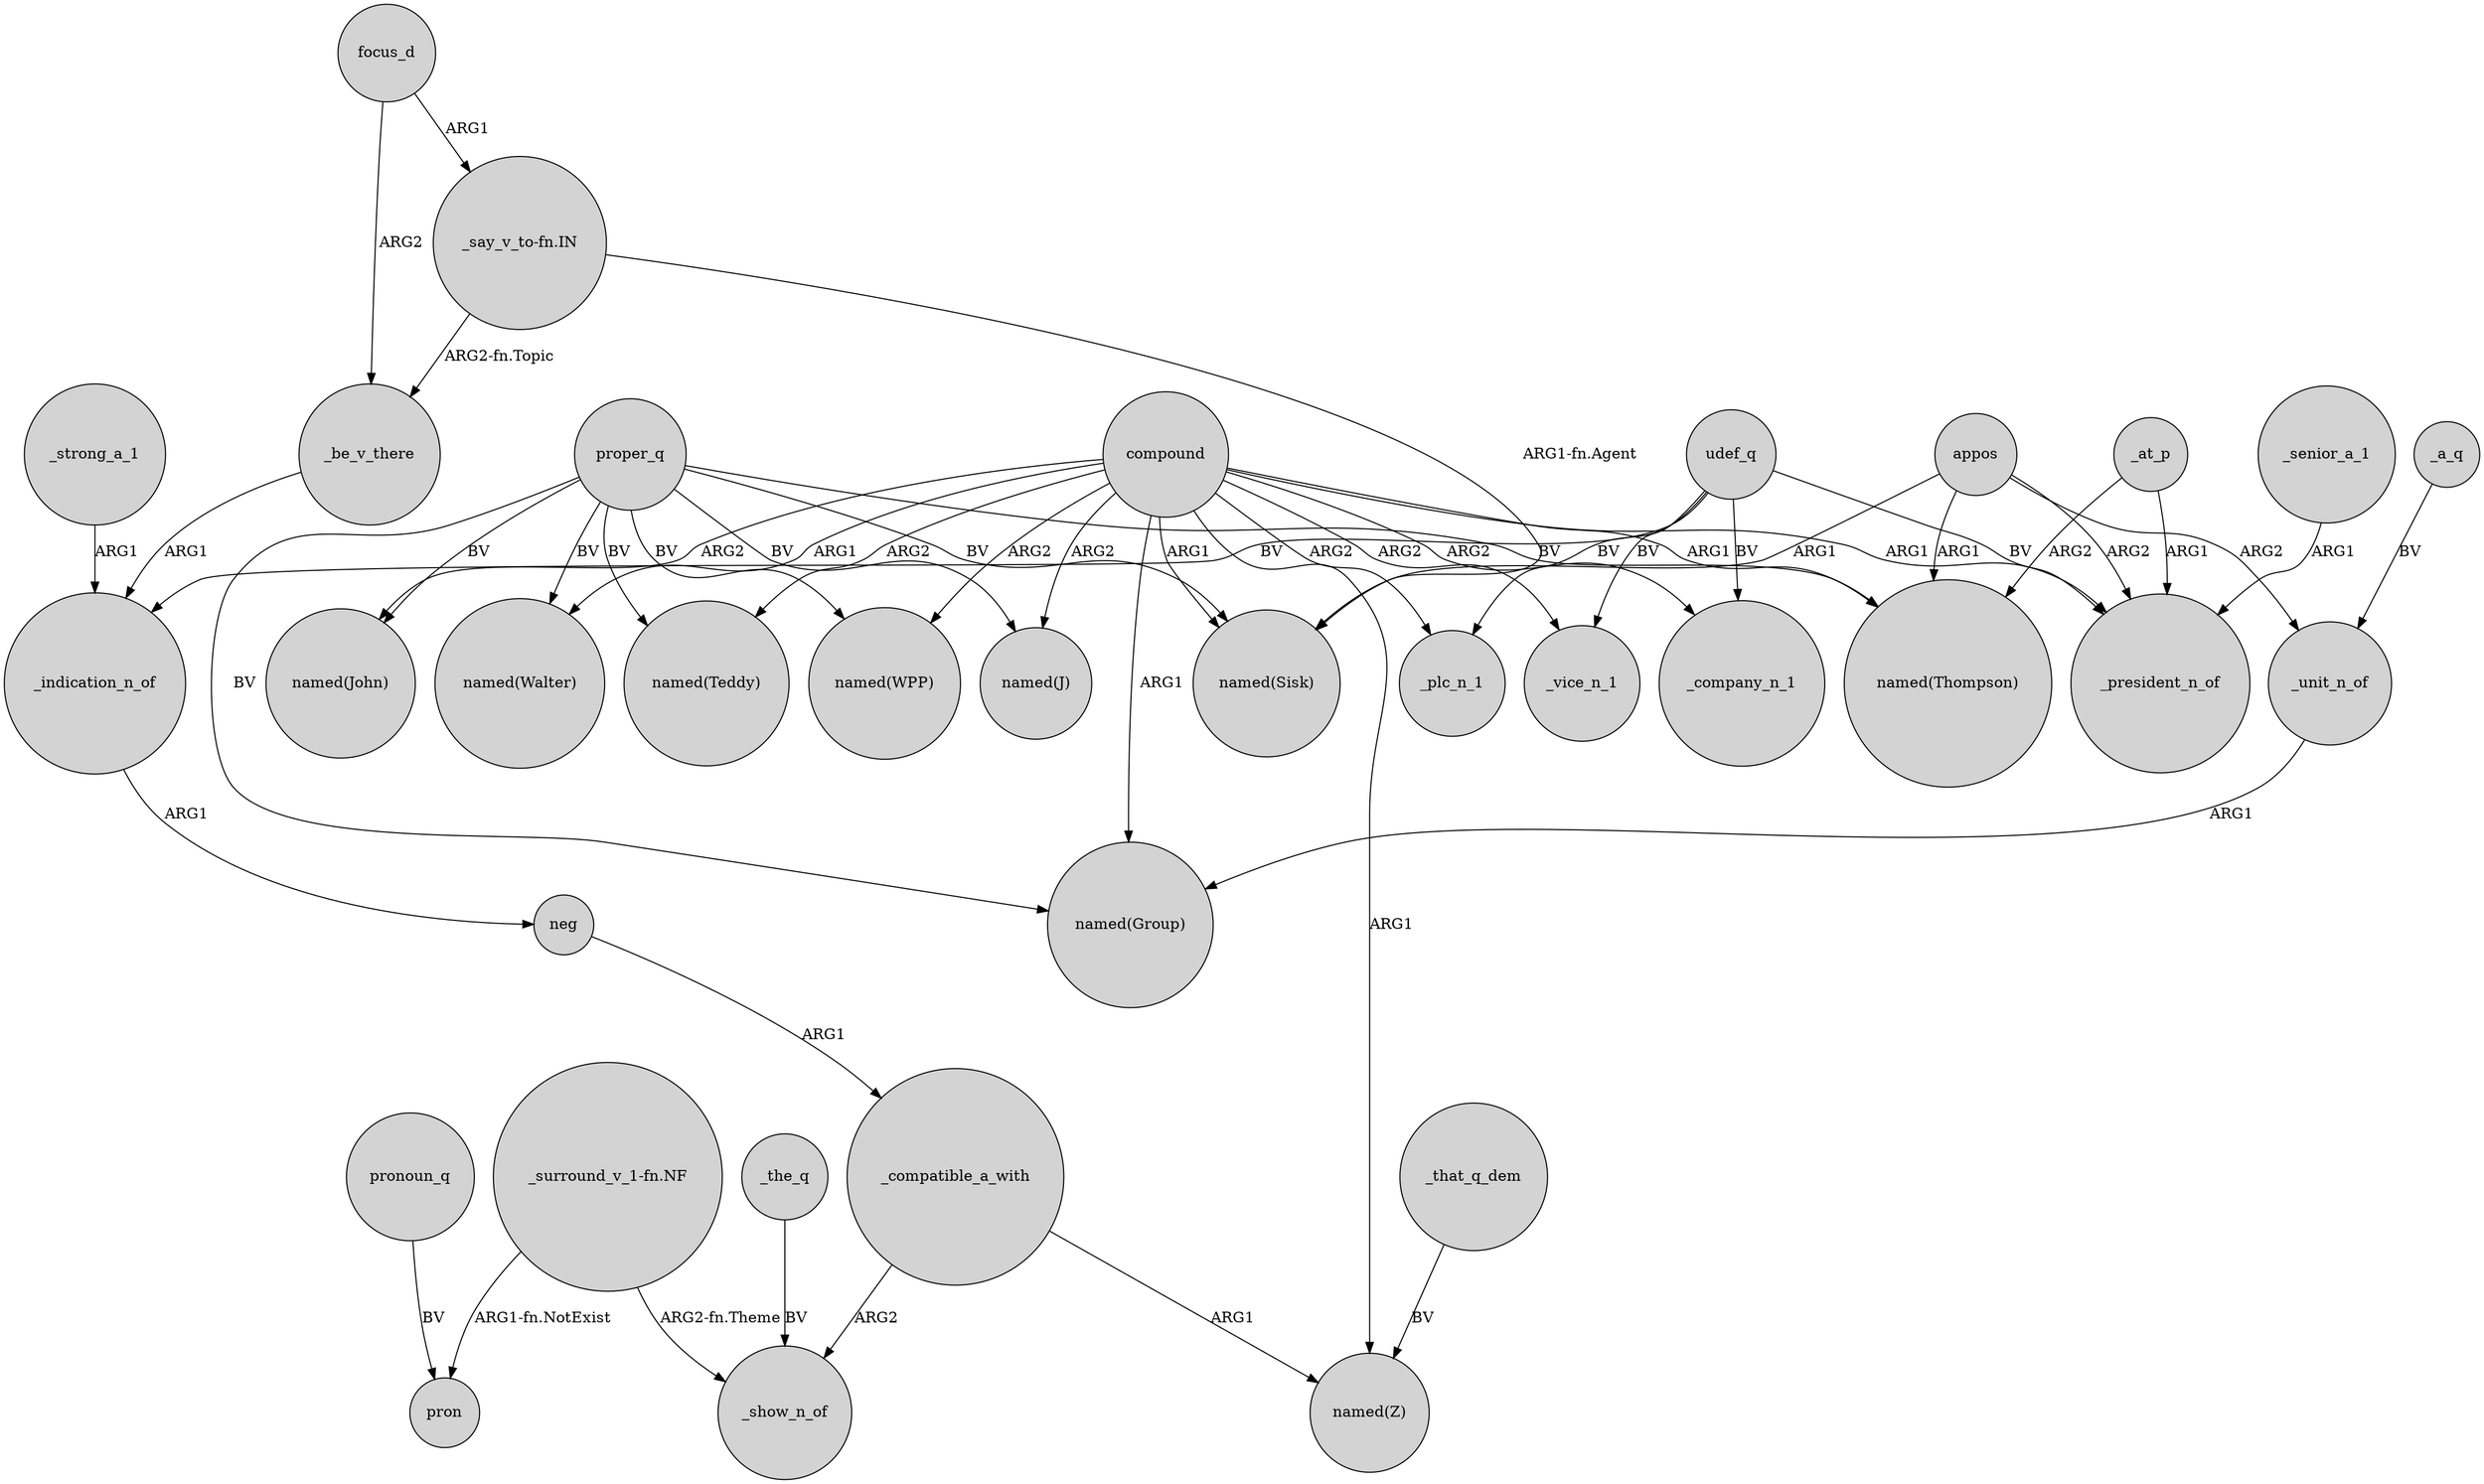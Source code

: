 digraph {
	node [shape=circle style=filled]
	compound -> "named(John)" [label=ARG2]
	_be_v_there -> _indication_n_of [label=ARG1]
	udef_q -> _indication_n_of [label=BV]
	compound -> _vice_n_1 [label=ARG2]
	proper_q -> "named(Walter)" [label=BV]
	compound -> "named(Teddy)" [label=ARG2]
	"_surround_v_1-fn.NF" -> pron [label="ARG1-fn.NotExist"]
	appos -> _unit_n_of [label=ARG2]
	proper_q -> "named(Thompson)" [label=BV]
	_compatible_a_with -> _show_n_of [label=ARG2]
	_compatible_a_with -> "named(Z)" [label=ARG1]
	compound -> "named(Z)" [label=ARG1]
	compound -> _company_n_1 [label=ARG2]
	proper_q -> "named(J)" [label=BV]
	_strong_a_1 -> _indication_n_of [label=ARG1]
	"_say_v_to-fn.IN" -> "named(Sisk)" [label="ARG1-fn.Agent"]
	compound -> "named(WPP)" [label=ARG2]
	neg -> _compatible_a_with [label=ARG1]
	_senior_a_1 -> _president_n_of [label=ARG1]
	_indication_n_of -> neg [label=ARG1]
	proper_q -> "named(Teddy)" [label=BV]
	"_surround_v_1-fn.NF" -> _show_n_of [label="ARG2-fn.Theme"]
	compound -> "named(Sisk)" [label=ARG1]
	udef_q -> _vice_n_1 [label=BV]
	compound -> "named(Group)" [label=ARG1]
	appos -> _president_n_of [label=ARG2]
	pronoun_q -> pron [label=BV]
	_at_p -> "named(Thompson)" [label=ARG2]
	compound -> "named(Thompson)" [label=ARG1]
	compound -> _president_n_of [label=ARG1]
	udef_q -> _president_n_of [label=BV]
	appos -> "named(Sisk)" [label=ARG1]
	_a_q -> _unit_n_of [label=BV]
	"_say_v_to-fn.IN" -> _be_v_there [label="ARG2-fn.Topic"]
	_at_p -> _president_n_of [label=ARG1]
	compound -> "named(Walter)" [label=ARG1]
	appos -> "named(Thompson)" [label=ARG1]
	compound -> "named(J)" [label=ARG2]
	proper_q -> "named(WPP)" [label=BV]
	udef_q -> _plc_n_1 [label=BV]
	_that_q_dem -> "named(Z)" [label=BV]
	proper_q -> "named(Group)" [label=BV]
	proper_q -> "named(Sisk)" [label=BV]
	proper_q -> "named(John)" [label=BV]
	_unit_n_of -> "named(Group)" [label=ARG1]
	compound -> _plc_n_1 [label=ARG2]
	udef_q -> _company_n_1 [label=BV]
	focus_d -> _be_v_there [label=ARG2]
	focus_d -> "_say_v_to-fn.IN" [label=ARG1]
	_the_q -> _show_n_of [label=BV]
}
